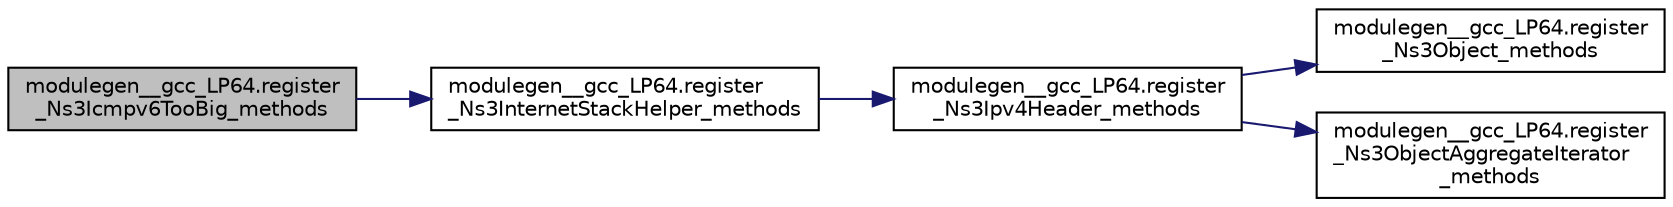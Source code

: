 digraph "modulegen__gcc_LP64.register_Ns3Icmpv6TooBig_methods"
{
  edge [fontname="Helvetica",fontsize="10",labelfontname="Helvetica",labelfontsize="10"];
  node [fontname="Helvetica",fontsize="10",shape=record];
  rankdir="LR";
  Node1 [label="modulegen__gcc_LP64.register\l_Ns3Icmpv6TooBig_methods",height=0.2,width=0.4,color="black", fillcolor="grey75", style="filled", fontcolor="black"];
  Node1 -> Node2 [color="midnightblue",fontsize="10",style="solid"];
  Node2 [label="modulegen__gcc_LP64.register\l_Ns3InternetStackHelper_methods",height=0.2,width=0.4,color="black", fillcolor="white", style="filled",URL="$db/dbb/namespacemodulegen____gcc__LP64.html#a2bbe9118a5e472d100b17a9727141250"];
  Node2 -> Node3 [color="midnightblue",fontsize="10",style="solid"];
  Node3 [label="modulegen__gcc_LP64.register\l_Ns3Ipv4Header_methods",height=0.2,width=0.4,color="black", fillcolor="white", style="filled",URL="$db/dbb/namespacemodulegen____gcc__LP64.html#a7c04166bfa5c9e31af5742b29aae267d"];
  Node3 -> Node4 [color="midnightblue",fontsize="10",style="solid"];
  Node4 [label="modulegen__gcc_LP64.register\l_Ns3Object_methods",height=0.2,width=0.4,color="black", fillcolor="white", style="filled",URL="$db/dbb/namespacemodulegen____gcc__LP64.html#a37449428b6bb64d5e534ebe801291a86"];
  Node3 -> Node5 [color="midnightblue",fontsize="10",style="solid"];
  Node5 [label="modulegen__gcc_LP64.register\l_Ns3ObjectAggregateIterator\l_methods",height=0.2,width=0.4,color="black", fillcolor="white", style="filled",URL="$db/dbb/namespacemodulegen____gcc__LP64.html#ab66e5c7d4bfc0a0524b69d37ef0bbb53"];
}
